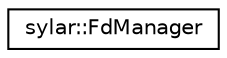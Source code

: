 digraph "类继承关系图"
{
 // LATEX_PDF_SIZE
  edge [fontname="Helvetica",fontsize="10",labelfontname="Helvetica",labelfontsize="10"];
  node [fontname="Helvetica",fontsize="10",shape=record];
  rankdir="LR";
  Node0 [label="sylar::FdManager",height=0.2,width=0.4,color="black", fillcolor="white", style="filled",URL="$classsylar_1_1FdManager.html",tooltip="文件句柄管理类"];
}
